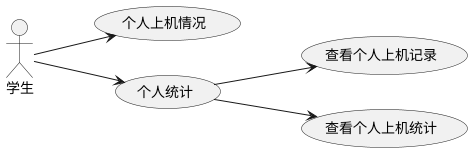 @startuml
left to right direction
actor 学生
usecase 个人上机情况
usecase 个人统计

学生 -->个人上机情况

学生 -->个人统计
usecase 查看个人上机记录
usecase 查看个人上机统计
个人统计 -->查看个人上机记录
个人统计 -->查看个人上机统计
@enduml
